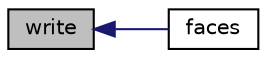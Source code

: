 digraph "write"
{
  bgcolor="transparent";
  edge [fontname="Helvetica",fontsize="10",labelfontname="Helvetica",labelfontsize="10"];
  node [fontname="Helvetica",fontsize="10",shape=record];
  rankdir="LR";
  Node1987 [label="write",height=0.2,width=0.4,color="black", fillcolor="grey75", style="filled", fontcolor="black"];
  Node1987 -> Node1988 [dir="back",color="midnightblue",fontsize="10",style="solid",fontname="Helvetica"];
  Node1988 [label="faces",height=0.2,width=0.4,color="black",URL="$a30589.html#a0d5325094a924cdb7714fe741688b59b"];
}
